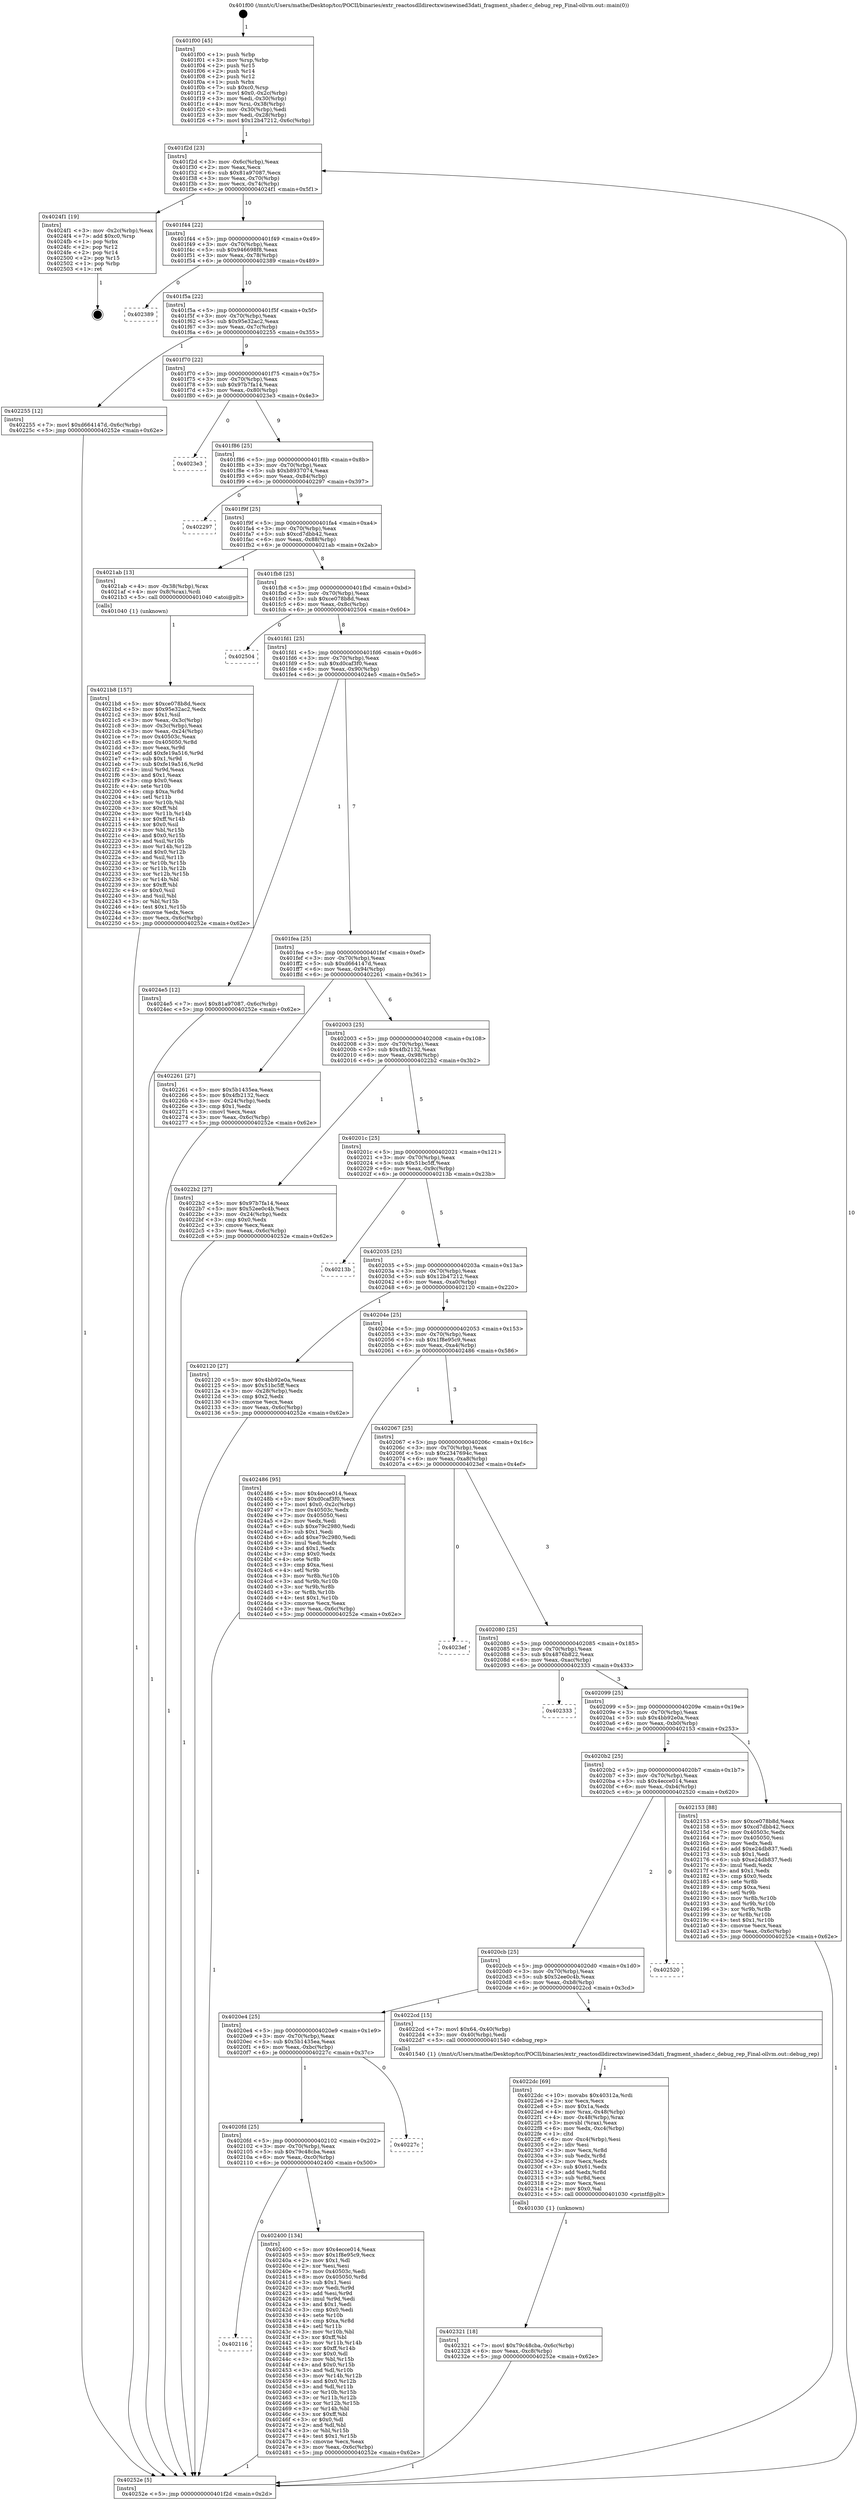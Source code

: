 digraph "0x401f00" {
  label = "0x401f00 (/mnt/c/Users/mathe/Desktop/tcc/POCII/binaries/extr_reactosdlldirectxwinewined3dati_fragment_shader.c_debug_rep_Final-ollvm.out::main(0))"
  labelloc = "t"
  node[shape=record]

  Entry [label="",width=0.3,height=0.3,shape=circle,fillcolor=black,style=filled]
  "0x401f2d" [label="{
     0x401f2d [23]\l
     | [instrs]\l
     &nbsp;&nbsp;0x401f2d \<+3\>: mov -0x6c(%rbp),%eax\l
     &nbsp;&nbsp;0x401f30 \<+2\>: mov %eax,%ecx\l
     &nbsp;&nbsp;0x401f32 \<+6\>: sub $0x81a97087,%ecx\l
     &nbsp;&nbsp;0x401f38 \<+3\>: mov %eax,-0x70(%rbp)\l
     &nbsp;&nbsp;0x401f3b \<+3\>: mov %ecx,-0x74(%rbp)\l
     &nbsp;&nbsp;0x401f3e \<+6\>: je 00000000004024f1 \<main+0x5f1\>\l
  }"]
  "0x4024f1" [label="{
     0x4024f1 [19]\l
     | [instrs]\l
     &nbsp;&nbsp;0x4024f1 \<+3\>: mov -0x2c(%rbp),%eax\l
     &nbsp;&nbsp;0x4024f4 \<+7\>: add $0xc0,%rsp\l
     &nbsp;&nbsp;0x4024fb \<+1\>: pop %rbx\l
     &nbsp;&nbsp;0x4024fc \<+2\>: pop %r12\l
     &nbsp;&nbsp;0x4024fe \<+2\>: pop %r14\l
     &nbsp;&nbsp;0x402500 \<+2\>: pop %r15\l
     &nbsp;&nbsp;0x402502 \<+1\>: pop %rbp\l
     &nbsp;&nbsp;0x402503 \<+1\>: ret\l
  }"]
  "0x401f44" [label="{
     0x401f44 [22]\l
     | [instrs]\l
     &nbsp;&nbsp;0x401f44 \<+5\>: jmp 0000000000401f49 \<main+0x49\>\l
     &nbsp;&nbsp;0x401f49 \<+3\>: mov -0x70(%rbp),%eax\l
     &nbsp;&nbsp;0x401f4c \<+5\>: sub $0x946698f8,%eax\l
     &nbsp;&nbsp;0x401f51 \<+3\>: mov %eax,-0x78(%rbp)\l
     &nbsp;&nbsp;0x401f54 \<+6\>: je 0000000000402389 \<main+0x489\>\l
  }"]
  Exit [label="",width=0.3,height=0.3,shape=circle,fillcolor=black,style=filled,peripheries=2]
  "0x402389" [label="{
     0x402389\l
  }", style=dashed]
  "0x401f5a" [label="{
     0x401f5a [22]\l
     | [instrs]\l
     &nbsp;&nbsp;0x401f5a \<+5\>: jmp 0000000000401f5f \<main+0x5f\>\l
     &nbsp;&nbsp;0x401f5f \<+3\>: mov -0x70(%rbp),%eax\l
     &nbsp;&nbsp;0x401f62 \<+5\>: sub $0x95e32ac2,%eax\l
     &nbsp;&nbsp;0x401f67 \<+3\>: mov %eax,-0x7c(%rbp)\l
     &nbsp;&nbsp;0x401f6a \<+6\>: je 0000000000402255 \<main+0x355\>\l
  }"]
  "0x402116" [label="{
     0x402116\l
  }", style=dashed]
  "0x402255" [label="{
     0x402255 [12]\l
     | [instrs]\l
     &nbsp;&nbsp;0x402255 \<+7\>: movl $0xd664147d,-0x6c(%rbp)\l
     &nbsp;&nbsp;0x40225c \<+5\>: jmp 000000000040252e \<main+0x62e\>\l
  }"]
  "0x401f70" [label="{
     0x401f70 [22]\l
     | [instrs]\l
     &nbsp;&nbsp;0x401f70 \<+5\>: jmp 0000000000401f75 \<main+0x75\>\l
     &nbsp;&nbsp;0x401f75 \<+3\>: mov -0x70(%rbp),%eax\l
     &nbsp;&nbsp;0x401f78 \<+5\>: sub $0x97b7fa14,%eax\l
     &nbsp;&nbsp;0x401f7d \<+3\>: mov %eax,-0x80(%rbp)\l
     &nbsp;&nbsp;0x401f80 \<+6\>: je 00000000004023e3 \<main+0x4e3\>\l
  }"]
  "0x402400" [label="{
     0x402400 [134]\l
     | [instrs]\l
     &nbsp;&nbsp;0x402400 \<+5\>: mov $0x4ecce014,%eax\l
     &nbsp;&nbsp;0x402405 \<+5\>: mov $0x1f8e95c9,%ecx\l
     &nbsp;&nbsp;0x40240a \<+2\>: mov $0x1,%dl\l
     &nbsp;&nbsp;0x40240c \<+2\>: xor %esi,%esi\l
     &nbsp;&nbsp;0x40240e \<+7\>: mov 0x40503c,%edi\l
     &nbsp;&nbsp;0x402415 \<+8\>: mov 0x405050,%r8d\l
     &nbsp;&nbsp;0x40241d \<+3\>: sub $0x1,%esi\l
     &nbsp;&nbsp;0x402420 \<+3\>: mov %edi,%r9d\l
     &nbsp;&nbsp;0x402423 \<+3\>: add %esi,%r9d\l
     &nbsp;&nbsp;0x402426 \<+4\>: imul %r9d,%edi\l
     &nbsp;&nbsp;0x40242a \<+3\>: and $0x1,%edi\l
     &nbsp;&nbsp;0x40242d \<+3\>: cmp $0x0,%edi\l
     &nbsp;&nbsp;0x402430 \<+4\>: sete %r10b\l
     &nbsp;&nbsp;0x402434 \<+4\>: cmp $0xa,%r8d\l
     &nbsp;&nbsp;0x402438 \<+4\>: setl %r11b\l
     &nbsp;&nbsp;0x40243c \<+3\>: mov %r10b,%bl\l
     &nbsp;&nbsp;0x40243f \<+3\>: xor $0xff,%bl\l
     &nbsp;&nbsp;0x402442 \<+3\>: mov %r11b,%r14b\l
     &nbsp;&nbsp;0x402445 \<+4\>: xor $0xff,%r14b\l
     &nbsp;&nbsp;0x402449 \<+3\>: xor $0x0,%dl\l
     &nbsp;&nbsp;0x40244c \<+3\>: mov %bl,%r15b\l
     &nbsp;&nbsp;0x40244f \<+4\>: and $0x0,%r15b\l
     &nbsp;&nbsp;0x402453 \<+3\>: and %dl,%r10b\l
     &nbsp;&nbsp;0x402456 \<+3\>: mov %r14b,%r12b\l
     &nbsp;&nbsp;0x402459 \<+4\>: and $0x0,%r12b\l
     &nbsp;&nbsp;0x40245d \<+3\>: and %dl,%r11b\l
     &nbsp;&nbsp;0x402460 \<+3\>: or %r10b,%r15b\l
     &nbsp;&nbsp;0x402463 \<+3\>: or %r11b,%r12b\l
     &nbsp;&nbsp;0x402466 \<+3\>: xor %r12b,%r15b\l
     &nbsp;&nbsp;0x402469 \<+3\>: or %r14b,%bl\l
     &nbsp;&nbsp;0x40246c \<+3\>: xor $0xff,%bl\l
     &nbsp;&nbsp;0x40246f \<+3\>: or $0x0,%dl\l
     &nbsp;&nbsp;0x402472 \<+2\>: and %dl,%bl\l
     &nbsp;&nbsp;0x402474 \<+3\>: or %bl,%r15b\l
     &nbsp;&nbsp;0x402477 \<+4\>: test $0x1,%r15b\l
     &nbsp;&nbsp;0x40247b \<+3\>: cmovne %ecx,%eax\l
     &nbsp;&nbsp;0x40247e \<+3\>: mov %eax,-0x6c(%rbp)\l
     &nbsp;&nbsp;0x402481 \<+5\>: jmp 000000000040252e \<main+0x62e\>\l
  }"]
  "0x4023e3" [label="{
     0x4023e3\l
  }", style=dashed]
  "0x401f86" [label="{
     0x401f86 [25]\l
     | [instrs]\l
     &nbsp;&nbsp;0x401f86 \<+5\>: jmp 0000000000401f8b \<main+0x8b\>\l
     &nbsp;&nbsp;0x401f8b \<+3\>: mov -0x70(%rbp),%eax\l
     &nbsp;&nbsp;0x401f8e \<+5\>: sub $0xb8937074,%eax\l
     &nbsp;&nbsp;0x401f93 \<+6\>: mov %eax,-0x84(%rbp)\l
     &nbsp;&nbsp;0x401f99 \<+6\>: je 0000000000402297 \<main+0x397\>\l
  }"]
  "0x4020fd" [label="{
     0x4020fd [25]\l
     | [instrs]\l
     &nbsp;&nbsp;0x4020fd \<+5\>: jmp 0000000000402102 \<main+0x202\>\l
     &nbsp;&nbsp;0x402102 \<+3\>: mov -0x70(%rbp),%eax\l
     &nbsp;&nbsp;0x402105 \<+5\>: sub $0x79c48cba,%eax\l
     &nbsp;&nbsp;0x40210a \<+6\>: mov %eax,-0xc0(%rbp)\l
     &nbsp;&nbsp;0x402110 \<+6\>: je 0000000000402400 \<main+0x500\>\l
  }"]
  "0x402297" [label="{
     0x402297\l
  }", style=dashed]
  "0x401f9f" [label="{
     0x401f9f [25]\l
     | [instrs]\l
     &nbsp;&nbsp;0x401f9f \<+5\>: jmp 0000000000401fa4 \<main+0xa4\>\l
     &nbsp;&nbsp;0x401fa4 \<+3\>: mov -0x70(%rbp),%eax\l
     &nbsp;&nbsp;0x401fa7 \<+5\>: sub $0xcd7dbb42,%eax\l
     &nbsp;&nbsp;0x401fac \<+6\>: mov %eax,-0x88(%rbp)\l
     &nbsp;&nbsp;0x401fb2 \<+6\>: je 00000000004021ab \<main+0x2ab\>\l
  }"]
  "0x40227c" [label="{
     0x40227c\l
  }", style=dashed]
  "0x4021ab" [label="{
     0x4021ab [13]\l
     | [instrs]\l
     &nbsp;&nbsp;0x4021ab \<+4\>: mov -0x38(%rbp),%rax\l
     &nbsp;&nbsp;0x4021af \<+4\>: mov 0x8(%rax),%rdi\l
     &nbsp;&nbsp;0x4021b3 \<+5\>: call 0000000000401040 \<atoi@plt\>\l
     | [calls]\l
     &nbsp;&nbsp;0x401040 \{1\} (unknown)\l
  }"]
  "0x401fb8" [label="{
     0x401fb8 [25]\l
     | [instrs]\l
     &nbsp;&nbsp;0x401fb8 \<+5\>: jmp 0000000000401fbd \<main+0xbd\>\l
     &nbsp;&nbsp;0x401fbd \<+3\>: mov -0x70(%rbp),%eax\l
     &nbsp;&nbsp;0x401fc0 \<+5\>: sub $0xce078b8d,%eax\l
     &nbsp;&nbsp;0x401fc5 \<+6\>: mov %eax,-0x8c(%rbp)\l
     &nbsp;&nbsp;0x401fcb \<+6\>: je 0000000000402504 \<main+0x604\>\l
  }"]
  "0x402321" [label="{
     0x402321 [18]\l
     | [instrs]\l
     &nbsp;&nbsp;0x402321 \<+7\>: movl $0x79c48cba,-0x6c(%rbp)\l
     &nbsp;&nbsp;0x402328 \<+6\>: mov %eax,-0xc8(%rbp)\l
     &nbsp;&nbsp;0x40232e \<+5\>: jmp 000000000040252e \<main+0x62e\>\l
  }"]
  "0x402504" [label="{
     0x402504\l
  }", style=dashed]
  "0x401fd1" [label="{
     0x401fd1 [25]\l
     | [instrs]\l
     &nbsp;&nbsp;0x401fd1 \<+5\>: jmp 0000000000401fd6 \<main+0xd6\>\l
     &nbsp;&nbsp;0x401fd6 \<+3\>: mov -0x70(%rbp),%eax\l
     &nbsp;&nbsp;0x401fd9 \<+5\>: sub $0xd0caf3f0,%eax\l
     &nbsp;&nbsp;0x401fde \<+6\>: mov %eax,-0x90(%rbp)\l
     &nbsp;&nbsp;0x401fe4 \<+6\>: je 00000000004024e5 \<main+0x5e5\>\l
  }"]
  "0x4022dc" [label="{
     0x4022dc [69]\l
     | [instrs]\l
     &nbsp;&nbsp;0x4022dc \<+10\>: movabs $0x40312a,%rdi\l
     &nbsp;&nbsp;0x4022e6 \<+2\>: xor %ecx,%ecx\l
     &nbsp;&nbsp;0x4022e8 \<+5\>: mov $0x1a,%edx\l
     &nbsp;&nbsp;0x4022ed \<+4\>: mov %rax,-0x48(%rbp)\l
     &nbsp;&nbsp;0x4022f1 \<+4\>: mov -0x48(%rbp),%rax\l
     &nbsp;&nbsp;0x4022f5 \<+3\>: movsbl (%rax),%eax\l
     &nbsp;&nbsp;0x4022f8 \<+6\>: mov %edx,-0xc4(%rbp)\l
     &nbsp;&nbsp;0x4022fe \<+1\>: cltd\l
     &nbsp;&nbsp;0x4022ff \<+6\>: mov -0xc4(%rbp),%esi\l
     &nbsp;&nbsp;0x402305 \<+2\>: idiv %esi\l
     &nbsp;&nbsp;0x402307 \<+3\>: mov %ecx,%r8d\l
     &nbsp;&nbsp;0x40230a \<+3\>: sub %edx,%r8d\l
     &nbsp;&nbsp;0x40230d \<+2\>: mov %ecx,%edx\l
     &nbsp;&nbsp;0x40230f \<+3\>: sub $0x61,%edx\l
     &nbsp;&nbsp;0x402312 \<+3\>: add %edx,%r8d\l
     &nbsp;&nbsp;0x402315 \<+3\>: sub %r8d,%ecx\l
     &nbsp;&nbsp;0x402318 \<+2\>: mov %ecx,%esi\l
     &nbsp;&nbsp;0x40231a \<+2\>: mov $0x0,%al\l
     &nbsp;&nbsp;0x40231c \<+5\>: call 0000000000401030 \<printf@plt\>\l
     | [calls]\l
     &nbsp;&nbsp;0x401030 \{1\} (unknown)\l
  }"]
  "0x4024e5" [label="{
     0x4024e5 [12]\l
     | [instrs]\l
     &nbsp;&nbsp;0x4024e5 \<+7\>: movl $0x81a97087,-0x6c(%rbp)\l
     &nbsp;&nbsp;0x4024ec \<+5\>: jmp 000000000040252e \<main+0x62e\>\l
  }"]
  "0x401fea" [label="{
     0x401fea [25]\l
     | [instrs]\l
     &nbsp;&nbsp;0x401fea \<+5\>: jmp 0000000000401fef \<main+0xef\>\l
     &nbsp;&nbsp;0x401fef \<+3\>: mov -0x70(%rbp),%eax\l
     &nbsp;&nbsp;0x401ff2 \<+5\>: sub $0xd664147d,%eax\l
     &nbsp;&nbsp;0x401ff7 \<+6\>: mov %eax,-0x94(%rbp)\l
     &nbsp;&nbsp;0x401ffd \<+6\>: je 0000000000402261 \<main+0x361\>\l
  }"]
  "0x4020e4" [label="{
     0x4020e4 [25]\l
     | [instrs]\l
     &nbsp;&nbsp;0x4020e4 \<+5\>: jmp 00000000004020e9 \<main+0x1e9\>\l
     &nbsp;&nbsp;0x4020e9 \<+3\>: mov -0x70(%rbp),%eax\l
     &nbsp;&nbsp;0x4020ec \<+5\>: sub $0x5b1435ea,%eax\l
     &nbsp;&nbsp;0x4020f1 \<+6\>: mov %eax,-0xbc(%rbp)\l
     &nbsp;&nbsp;0x4020f7 \<+6\>: je 000000000040227c \<main+0x37c\>\l
  }"]
  "0x402261" [label="{
     0x402261 [27]\l
     | [instrs]\l
     &nbsp;&nbsp;0x402261 \<+5\>: mov $0x5b1435ea,%eax\l
     &nbsp;&nbsp;0x402266 \<+5\>: mov $0x4fb2132,%ecx\l
     &nbsp;&nbsp;0x40226b \<+3\>: mov -0x24(%rbp),%edx\l
     &nbsp;&nbsp;0x40226e \<+3\>: cmp $0x1,%edx\l
     &nbsp;&nbsp;0x402271 \<+3\>: cmovl %ecx,%eax\l
     &nbsp;&nbsp;0x402274 \<+3\>: mov %eax,-0x6c(%rbp)\l
     &nbsp;&nbsp;0x402277 \<+5\>: jmp 000000000040252e \<main+0x62e\>\l
  }"]
  "0x402003" [label="{
     0x402003 [25]\l
     | [instrs]\l
     &nbsp;&nbsp;0x402003 \<+5\>: jmp 0000000000402008 \<main+0x108\>\l
     &nbsp;&nbsp;0x402008 \<+3\>: mov -0x70(%rbp),%eax\l
     &nbsp;&nbsp;0x40200b \<+5\>: sub $0x4fb2132,%eax\l
     &nbsp;&nbsp;0x402010 \<+6\>: mov %eax,-0x98(%rbp)\l
     &nbsp;&nbsp;0x402016 \<+6\>: je 00000000004022b2 \<main+0x3b2\>\l
  }"]
  "0x4022cd" [label="{
     0x4022cd [15]\l
     | [instrs]\l
     &nbsp;&nbsp;0x4022cd \<+7\>: movl $0x64,-0x40(%rbp)\l
     &nbsp;&nbsp;0x4022d4 \<+3\>: mov -0x40(%rbp),%edi\l
     &nbsp;&nbsp;0x4022d7 \<+5\>: call 0000000000401540 \<debug_rep\>\l
     | [calls]\l
     &nbsp;&nbsp;0x401540 \{1\} (/mnt/c/Users/mathe/Desktop/tcc/POCII/binaries/extr_reactosdlldirectxwinewined3dati_fragment_shader.c_debug_rep_Final-ollvm.out::debug_rep)\l
  }"]
  "0x4022b2" [label="{
     0x4022b2 [27]\l
     | [instrs]\l
     &nbsp;&nbsp;0x4022b2 \<+5\>: mov $0x97b7fa14,%eax\l
     &nbsp;&nbsp;0x4022b7 \<+5\>: mov $0x52ee0c4b,%ecx\l
     &nbsp;&nbsp;0x4022bc \<+3\>: mov -0x24(%rbp),%edx\l
     &nbsp;&nbsp;0x4022bf \<+3\>: cmp $0x0,%edx\l
     &nbsp;&nbsp;0x4022c2 \<+3\>: cmove %ecx,%eax\l
     &nbsp;&nbsp;0x4022c5 \<+3\>: mov %eax,-0x6c(%rbp)\l
     &nbsp;&nbsp;0x4022c8 \<+5\>: jmp 000000000040252e \<main+0x62e\>\l
  }"]
  "0x40201c" [label="{
     0x40201c [25]\l
     | [instrs]\l
     &nbsp;&nbsp;0x40201c \<+5\>: jmp 0000000000402021 \<main+0x121\>\l
     &nbsp;&nbsp;0x402021 \<+3\>: mov -0x70(%rbp),%eax\l
     &nbsp;&nbsp;0x402024 \<+5\>: sub $0x51bc5ff,%eax\l
     &nbsp;&nbsp;0x402029 \<+6\>: mov %eax,-0x9c(%rbp)\l
     &nbsp;&nbsp;0x40202f \<+6\>: je 000000000040213b \<main+0x23b\>\l
  }"]
  "0x4020cb" [label="{
     0x4020cb [25]\l
     | [instrs]\l
     &nbsp;&nbsp;0x4020cb \<+5\>: jmp 00000000004020d0 \<main+0x1d0\>\l
     &nbsp;&nbsp;0x4020d0 \<+3\>: mov -0x70(%rbp),%eax\l
     &nbsp;&nbsp;0x4020d3 \<+5\>: sub $0x52ee0c4b,%eax\l
     &nbsp;&nbsp;0x4020d8 \<+6\>: mov %eax,-0xb8(%rbp)\l
     &nbsp;&nbsp;0x4020de \<+6\>: je 00000000004022cd \<main+0x3cd\>\l
  }"]
  "0x40213b" [label="{
     0x40213b\l
  }", style=dashed]
  "0x402035" [label="{
     0x402035 [25]\l
     | [instrs]\l
     &nbsp;&nbsp;0x402035 \<+5\>: jmp 000000000040203a \<main+0x13a\>\l
     &nbsp;&nbsp;0x40203a \<+3\>: mov -0x70(%rbp),%eax\l
     &nbsp;&nbsp;0x40203d \<+5\>: sub $0x12b47212,%eax\l
     &nbsp;&nbsp;0x402042 \<+6\>: mov %eax,-0xa0(%rbp)\l
     &nbsp;&nbsp;0x402048 \<+6\>: je 0000000000402120 \<main+0x220\>\l
  }"]
  "0x402520" [label="{
     0x402520\l
  }", style=dashed]
  "0x402120" [label="{
     0x402120 [27]\l
     | [instrs]\l
     &nbsp;&nbsp;0x402120 \<+5\>: mov $0x4bb92e0a,%eax\l
     &nbsp;&nbsp;0x402125 \<+5\>: mov $0x51bc5ff,%ecx\l
     &nbsp;&nbsp;0x40212a \<+3\>: mov -0x28(%rbp),%edx\l
     &nbsp;&nbsp;0x40212d \<+3\>: cmp $0x2,%edx\l
     &nbsp;&nbsp;0x402130 \<+3\>: cmovne %ecx,%eax\l
     &nbsp;&nbsp;0x402133 \<+3\>: mov %eax,-0x6c(%rbp)\l
     &nbsp;&nbsp;0x402136 \<+5\>: jmp 000000000040252e \<main+0x62e\>\l
  }"]
  "0x40204e" [label="{
     0x40204e [25]\l
     | [instrs]\l
     &nbsp;&nbsp;0x40204e \<+5\>: jmp 0000000000402053 \<main+0x153\>\l
     &nbsp;&nbsp;0x402053 \<+3\>: mov -0x70(%rbp),%eax\l
     &nbsp;&nbsp;0x402056 \<+5\>: sub $0x1f8e95c9,%eax\l
     &nbsp;&nbsp;0x40205b \<+6\>: mov %eax,-0xa4(%rbp)\l
     &nbsp;&nbsp;0x402061 \<+6\>: je 0000000000402486 \<main+0x586\>\l
  }"]
  "0x40252e" [label="{
     0x40252e [5]\l
     | [instrs]\l
     &nbsp;&nbsp;0x40252e \<+5\>: jmp 0000000000401f2d \<main+0x2d\>\l
  }"]
  "0x401f00" [label="{
     0x401f00 [45]\l
     | [instrs]\l
     &nbsp;&nbsp;0x401f00 \<+1\>: push %rbp\l
     &nbsp;&nbsp;0x401f01 \<+3\>: mov %rsp,%rbp\l
     &nbsp;&nbsp;0x401f04 \<+2\>: push %r15\l
     &nbsp;&nbsp;0x401f06 \<+2\>: push %r14\l
     &nbsp;&nbsp;0x401f08 \<+2\>: push %r12\l
     &nbsp;&nbsp;0x401f0a \<+1\>: push %rbx\l
     &nbsp;&nbsp;0x401f0b \<+7\>: sub $0xc0,%rsp\l
     &nbsp;&nbsp;0x401f12 \<+7\>: movl $0x0,-0x2c(%rbp)\l
     &nbsp;&nbsp;0x401f19 \<+3\>: mov %edi,-0x30(%rbp)\l
     &nbsp;&nbsp;0x401f1c \<+4\>: mov %rsi,-0x38(%rbp)\l
     &nbsp;&nbsp;0x401f20 \<+3\>: mov -0x30(%rbp),%edi\l
     &nbsp;&nbsp;0x401f23 \<+3\>: mov %edi,-0x28(%rbp)\l
     &nbsp;&nbsp;0x401f26 \<+7\>: movl $0x12b47212,-0x6c(%rbp)\l
  }"]
  "0x4021b8" [label="{
     0x4021b8 [157]\l
     | [instrs]\l
     &nbsp;&nbsp;0x4021b8 \<+5\>: mov $0xce078b8d,%ecx\l
     &nbsp;&nbsp;0x4021bd \<+5\>: mov $0x95e32ac2,%edx\l
     &nbsp;&nbsp;0x4021c2 \<+3\>: mov $0x1,%sil\l
     &nbsp;&nbsp;0x4021c5 \<+3\>: mov %eax,-0x3c(%rbp)\l
     &nbsp;&nbsp;0x4021c8 \<+3\>: mov -0x3c(%rbp),%eax\l
     &nbsp;&nbsp;0x4021cb \<+3\>: mov %eax,-0x24(%rbp)\l
     &nbsp;&nbsp;0x4021ce \<+7\>: mov 0x40503c,%eax\l
     &nbsp;&nbsp;0x4021d5 \<+8\>: mov 0x405050,%r8d\l
     &nbsp;&nbsp;0x4021dd \<+3\>: mov %eax,%r9d\l
     &nbsp;&nbsp;0x4021e0 \<+7\>: add $0xfe19a516,%r9d\l
     &nbsp;&nbsp;0x4021e7 \<+4\>: sub $0x1,%r9d\l
     &nbsp;&nbsp;0x4021eb \<+7\>: sub $0xfe19a516,%r9d\l
     &nbsp;&nbsp;0x4021f2 \<+4\>: imul %r9d,%eax\l
     &nbsp;&nbsp;0x4021f6 \<+3\>: and $0x1,%eax\l
     &nbsp;&nbsp;0x4021f9 \<+3\>: cmp $0x0,%eax\l
     &nbsp;&nbsp;0x4021fc \<+4\>: sete %r10b\l
     &nbsp;&nbsp;0x402200 \<+4\>: cmp $0xa,%r8d\l
     &nbsp;&nbsp;0x402204 \<+4\>: setl %r11b\l
     &nbsp;&nbsp;0x402208 \<+3\>: mov %r10b,%bl\l
     &nbsp;&nbsp;0x40220b \<+3\>: xor $0xff,%bl\l
     &nbsp;&nbsp;0x40220e \<+3\>: mov %r11b,%r14b\l
     &nbsp;&nbsp;0x402211 \<+4\>: xor $0xff,%r14b\l
     &nbsp;&nbsp;0x402215 \<+4\>: xor $0x0,%sil\l
     &nbsp;&nbsp;0x402219 \<+3\>: mov %bl,%r15b\l
     &nbsp;&nbsp;0x40221c \<+4\>: and $0x0,%r15b\l
     &nbsp;&nbsp;0x402220 \<+3\>: and %sil,%r10b\l
     &nbsp;&nbsp;0x402223 \<+3\>: mov %r14b,%r12b\l
     &nbsp;&nbsp;0x402226 \<+4\>: and $0x0,%r12b\l
     &nbsp;&nbsp;0x40222a \<+3\>: and %sil,%r11b\l
     &nbsp;&nbsp;0x40222d \<+3\>: or %r10b,%r15b\l
     &nbsp;&nbsp;0x402230 \<+3\>: or %r11b,%r12b\l
     &nbsp;&nbsp;0x402233 \<+3\>: xor %r12b,%r15b\l
     &nbsp;&nbsp;0x402236 \<+3\>: or %r14b,%bl\l
     &nbsp;&nbsp;0x402239 \<+3\>: xor $0xff,%bl\l
     &nbsp;&nbsp;0x40223c \<+4\>: or $0x0,%sil\l
     &nbsp;&nbsp;0x402240 \<+3\>: and %sil,%bl\l
     &nbsp;&nbsp;0x402243 \<+3\>: or %bl,%r15b\l
     &nbsp;&nbsp;0x402246 \<+4\>: test $0x1,%r15b\l
     &nbsp;&nbsp;0x40224a \<+3\>: cmovne %edx,%ecx\l
     &nbsp;&nbsp;0x40224d \<+3\>: mov %ecx,-0x6c(%rbp)\l
     &nbsp;&nbsp;0x402250 \<+5\>: jmp 000000000040252e \<main+0x62e\>\l
  }"]
  "0x402486" [label="{
     0x402486 [95]\l
     | [instrs]\l
     &nbsp;&nbsp;0x402486 \<+5\>: mov $0x4ecce014,%eax\l
     &nbsp;&nbsp;0x40248b \<+5\>: mov $0xd0caf3f0,%ecx\l
     &nbsp;&nbsp;0x402490 \<+7\>: movl $0x0,-0x2c(%rbp)\l
     &nbsp;&nbsp;0x402497 \<+7\>: mov 0x40503c,%edx\l
     &nbsp;&nbsp;0x40249e \<+7\>: mov 0x405050,%esi\l
     &nbsp;&nbsp;0x4024a5 \<+2\>: mov %edx,%edi\l
     &nbsp;&nbsp;0x4024a7 \<+6\>: sub $0xe79c2980,%edi\l
     &nbsp;&nbsp;0x4024ad \<+3\>: sub $0x1,%edi\l
     &nbsp;&nbsp;0x4024b0 \<+6\>: add $0xe79c2980,%edi\l
     &nbsp;&nbsp;0x4024b6 \<+3\>: imul %edi,%edx\l
     &nbsp;&nbsp;0x4024b9 \<+3\>: and $0x1,%edx\l
     &nbsp;&nbsp;0x4024bc \<+3\>: cmp $0x0,%edx\l
     &nbsp;&nbsp;0x4024bf \<+4\>: sete %r8b\l
     &nbsp;&nbsp;0x4024c3 \<+3\>: cmp $0xa,%esi\l
     &nbsp;&nbsp;0x4024c6 \<+4\>: setl %r9b\l
     &nbsp;&nbsp;0x4024ca \<+3\>: mov %r8b,%r10b\l
     &nbsp;&nbsp;0x4024cd \<+3\>: and %r9b,%r10b\l
     &nbsp;&nbsp;0x4024d0 \<+3\>: xor %r9b,%r8b\l
     &nbsp;&nbsp;0x4024d3 \<+3\>: or %r8b,%r10b\l
     &nbsp;&nbsp;0x4024d6 \<+4\>: test $0x1,%r10b\l
     &nbsp;&nbsp;0x4024da \<+3\>: cmovne %ecx,%eax\l
     &nbsp;&nbsp;0x4024dd \<+3\>: mov %eax,-0x6c(%rbp)\l
     &nbsp;&nbsp;0x4024e0 \<+5\>: jmp 000000000040252e \<main+0x62e\>\l
  }"]
  "0x402067" [label="{
     0x402067 [25]\l
     | [instrs]\l
     &nbsp;&nbsp;0x402067 \<+5\>: jmp 000000000040206c \<main+0x16c\>\l
     &nbsp;&nbsp;0x40206c \<+3\>: mov -0x70(%rbp),%eax\l
     &nbsp;&nbsp;0x40206f \<+5\>: sub $0x2347694c,%eax\l
     &nbsp;&nbsp;0x402074 \<+6\>: mov %eax,-0xa8(%rbp)\l
     &nbsp;&nbsp;0x40207a \<+6\>: je 00000000004023ef \<main+0x4ef\>\l
  }"]
  "0x4020b2" [label="{
     0x4020b2 [25]\l
     | [instrs]\l
     &nbsp;&nbsp;0x4020b2 \<+5\>: jmp 00000000004020b7 \<main+0x1b7\>\l
     &nbsp;&nbsp;0x4020b7 \<+3\>: mov -0x70(%rbp),%eax\l
     &nbsp;&nbsp;0x4020ba \<+5\>: sub $0x4ecce014,%eax\l
     &nbsp;&nbsp;0x4020bf \<+6\>: mov %eax,-0xb4(%rbp)\l
     &nbsp;&nbsp;0x4020c5 \<+6\>: je 0000000000402520 \<main+0x620\>\l
  }"]
  "0x4023ef" [label="{
     0x4023ef\l
  }", style=dashed]
  "0x402080" [label="{
     0x402080 [25]\l
     | [instrs]\l
     &nbsp;&nbsp;0x402080 \<+5\>: jmp 0000000000402085 \<main+0x185\>\l
     &nbsp;&nbsp;0x402085 \<+3\>: mov -0x70(%rbp),%eax\l
     &nbsp;&nbsp;0x402088 \<+5\>: sub $0x4876b822,%eax\l
     &nbsp;&nbsp;0x40208d \<+6\>: mov %eax,-0xac(%rbp)\l
     &nbsp;&nbsp;0x402093 \<+6\>: je 0000000000402333 \<main+0x433\>\l
  }"]
  "0x402153" [label="{
     0x402153 [88]\l
     | [instrs]\l
     &nbsp;&nbsp;0x402153 \<+5\>: mov $0xce078b8d,%eax\l
     &nbsp;&nbsp;0x402158 \<+5\>: mov $0xcd7dbb42,%ecx\l
     &nbsp;&nbsp;0x40215d \<+7\>: mov 0x40503c,%edx\l
     &nbsp;&nbsp;0x402164 \<+7\>: mov 0x405050,%esi\l
     &nbsp;&nbsp;0x40216b \<+2\>: mov %edx,%edi\l
     &nbsp;&nbsp;0x40216d \<+6\>: add $0xe24db837,%edi\l
     &nbsp;&nbsp;0x402173 \<+3\>: sub $0x1,%edi\l
     &nbsp;&nbsp;0x402176 \<+6\>: sub $0xe24db837,%edi\l
     &nbsp;&nbsp;0x40217c \<+3\>: imul %edi,%edx\l
     &nbsp;&nbsp;0x40217f \<+3\>: and $0x1,%edx\l
     &nbsp;&nbsp;0x402182 \<+3\>: cmp $0x0,%edx\l
     &nbsp;&nbsp;0x402185 \<+4\>: sete %r8b\l
     &nbsp;&nbsp;0x402189 \<+3\>: cmp $0xa,%esi\l
     &nbsp;&nbsp;0x40218c \<+4\>: setl %r9b\l
     &nbsp;&nbsp;0x402190 \<+3\>: mov %r8b,%r10b\l
     &nbsp;&nbsp;0x402193 \<+3\>: and %r9b,%r10b\l
     &nbsp;&nbsp;0x402196 \<+3\>: xor %r9b,%r8b\l
     &nbsp;&nbsp;0x402199 \<+3\>: or %r8b,%r10b\l
     &nbsp;&nbsp;0x40219c \<+4\>: test $0x1,%r10b\l
     &nbsp;&nbsp;0x4021a0 \<+3\>: cmovne %ecx,%eax\l
     &nbsp;&nbsp;0x4021a3 \<+3\>: mov %eax,-0x6c(%rbp)\l
     &nbsp;&nbsp;0x4021a6 \<+5\>: jmp 000000000040252e \<main+0x62e\>\l
  }"]
  "0x402333" [label="{
     0x402333\l
  }", style=dashed]
  "0x402099" [label="{
     0x402099 [25]\l
     | [instrs]\l
     &nbsp;&nbsp;0x402099 \<+5\>: jmp 000000000040209e \<main+0x19e\>\l
     &nbsp;&nbsp;0x40209e \<+3\>: mov -0x70(%rbp),%eax\l
     &nbsp;&nbsp;0x4020a1 \<+5\>: sub $0x4bb92e0a,%eax\l
     &nbsp;&nbsp;0x4020a6 \<+6\>: mov %eax,-0xb0(%rbp)\l
     &nbsp;&nbsp;0x4020ac \<+6\>: je 0000000000402153 \<main+0x253\>\l
  }"]
  Entry -> "0x401f00" [label=" 1"]
  "0x401f2d" -> "0x4024f1" [label=" 1"]
  "0x401f2d" -> "0x401f44" [label=" 10"]
  "0x4024f1" -> Exit [label=" 1"]
  "0x401f44" -> "0x402389" [label=" 0"]
  "0x401f44" -> "0x401f5a" [label=" 10"]
  "0x4024e5" -> "0x40252e" [label=" 1"]
  "0x401f5a" -> "0x402255" [label=" 1"]
  "0x401f5a" -> "0x401f70" [label=" 9"]
  "0x402486" -> "0x40252e" [label=" 1"]
  "0x401f70" -> "0x4023e3" [label=" 0"]
  "0x401f70" -> "0x401f86" [label=" 9"]
  "0x402400" -> "0x40252e" [label=" 1"]
  "0x401f86" -> "0x402297" [label=" 0"]
  "0x401f86" -> "0x401f9f" [label=" 9"]
  "0x4020fd" -> "0x402400" [label=" 1"]
  "0x401f9f" -> "0x4021ab" [label=" 1"]
  "0x401f9f" -> "0x401fb8" [label=" 8"]
  "0x4020fd" -> "0x402116" [label=" 0"]
  "0x401fb8" -> "0x402504" [label=" 0"]
  "0x401fb8" -> "0x401fd1" [label=" 8"]
  "0x4020e4" -> "0x40227c" [label=" 0"]
  "0x401fd1" -> "0x4024e5" [label=" 1"]
  "0x401fd1" -> "0x401fea" [label=" 7"]
  "0x4020e4" -> "0x4020fd" [label=" 1"]
  "0x401fea" -> "0x402261" [label=" 1"]
  "0x401fea" -> "0x402003" [label=" 6"]
  "0x402321" -> "0x40252e" [label=" 1"]
  "0x402003" -> "0x4022b2" [label=" 1"]
  "0x402003" -> "0x40201c" [label=" 5"]
  "0x4022dc" -> "0x402321" [label=" 1"]
  "0x40201c" -> "0x40213b" [label=" 0"]
  "0x40201c" -> "0x402035" [label=" 5"]
  "0x4020cb" -> "0x4020e4" [label=" 1"]
  "0x402035" -> "0x402120" [label=" 1"]
  "0x402035" -> "0x40204e" [label=" 4"]
  "0x402120" -> "0x40252e" [label=" 1"]
  "0x401f00" -> "0x401f2d" [label=" 1"]
  "0x40252e" -> "0x401f2d" [label=" 10"]
  "0x4020cb" -> "0x4022cd" [label=" 1"]
  "0x40204e" -> "0x402486" [label=" 1"]
  "0x40204e" -> "0x402067" [label=" 3"]
  "0x4020b2" -> "0x4020cb" [label=" 2"]
  "0x402067" -> "0x4023ef" [label=" 0"]
  "0x402067" -> "0x402080" [label=" 3"]
  "0x4020b2" -> "0x402520" [label=" 0"]
  "0x402080" -> "0x402333" [label=" 0"]
  "0x402080" -> "0x402099" [label=" 3"]
  "0x4022cd" -> "0x4022dc" [label=" 1"]
  "0x402099" -> "0x402153" [label=" 1"]
  "0x402099" -> "0x4020b2" [label=" 2"]
  "0x402153" -> "0x40252e" [label=" 1"]
  "0x4021ab" -> "0x4021b8" [label=" 1"]
  "0x4021b8" -> "0x40252e" [label=" 1"]
  "0x402255" -> "0x40252e" [label=" 1"]
  "0x402261" -> "0x40252e" [label=" 1"]
  "0x4022b2" -> "0x40252e" [label=" 1"]
}
